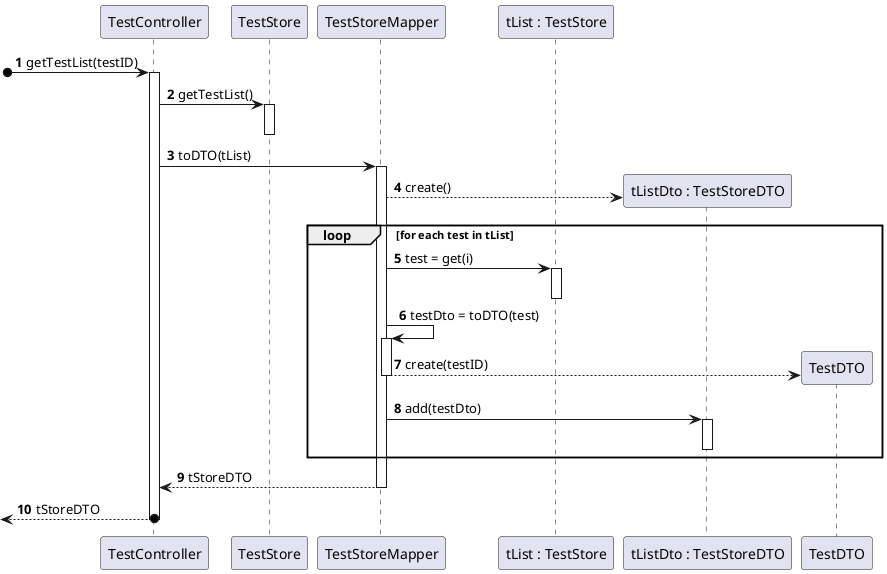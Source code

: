 @startuml
'https://plantuml.com/sequence-diagram
participant "TestController" as ctrl
participant "TestStore" as tStore
participant "TestStoreMapper" as tStoreMapper
participant "tList : TestStore" as tStore1
participant "tListDto : TestStoreDTO" as tStoreDTO
participant "TestDTO" as tDTO


autonumber

[o-> ctrl: getTestList(testID)
activate ctrl
ctrl -> tStore: getTestList()
activate tStore
deactivate tStore

ctrl -> tStoreMapper: toDTO(tList)
activate tStoreMapper
tStoreMapper --> tStoreDTO**: create()
loop for each test in tList
    tStoreMapper -> tStore1: test = get(i)
    activate tStore1
    deactivate tStore1
    tStoreMapper -> tStoreMapper: testDto = toDTO(test)
    activate tStoreMapper
    tStoreMapper --> tDTO**: create(testID)
    deactivate tStoreMapper
    tStoreMapper -> tStoreDTO: add(testDto)
    activate tStoreDTO
    deactivate tStoreDTO
end
tStoreMapper --> ctrl: tStoreDTO
deactivate tStoreMapper
return tStoreDTO
deactivate ctrl
deactivate tStore
@enduml